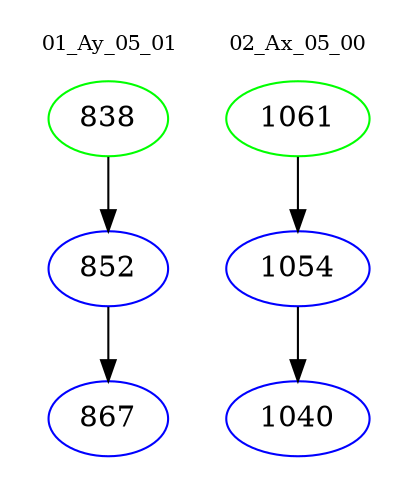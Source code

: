 digraph{
subgraph cluster_0 {
color = white
label = "01_Ay_05_01";
fontsize=10;
T0_838 [label="838", color="green"]
T0_838 -> T0_852 [color="black"]
T0_852 [label="852", color="blue"]
T0_852 -> T0_867 [color="black"]
T0_867 [label="867", color="blue"]
}
subgraph cluster_1 {
color = white
label = "02_Ax_05_00";
fontsize=10;
T1_1061 [label="1061", color="green"]
T1_1061 -> T1_1054 [color="black"]
T1_1054 [label="1054", color="blue"]
T1_1054 -> T1_1040 [color="black"]
T1_1040 [label="1040", color="blue"]
}
}

